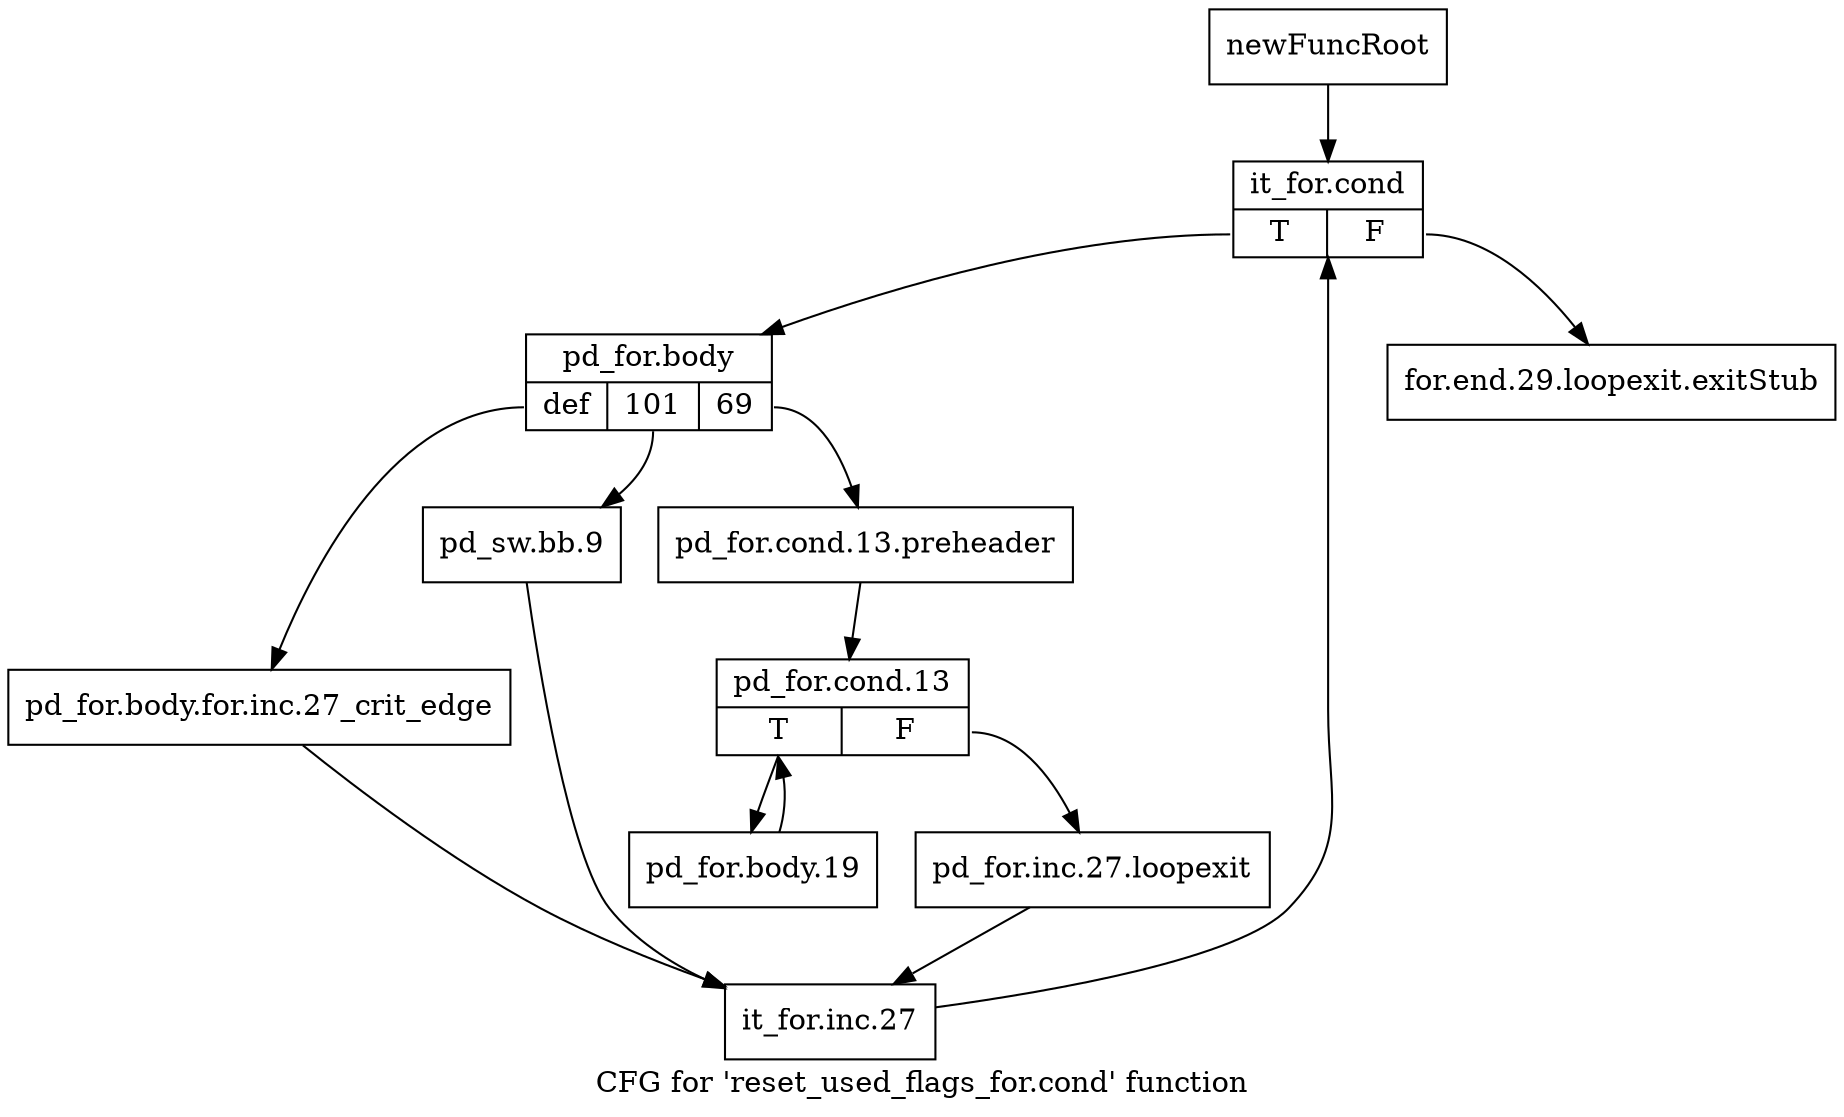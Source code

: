 digraph "CFG for 'reset_used_flags_for.cond' function" {
	label="CFG for 'reset_used_flags_for.cond' function";

	Node0xac383d0 [shape=record,label="{newFuncRoot}"];
	Node0xac383d0 -> Node0xac38470;
	Node0xac38420 [shape=record,label="{for.end.29.loopexit.exitStub}"];
	Node0xac38470 [shape=record,label="{it_for.cond|{<s0>T|<s1>F}}"];
	Node0xac38470:s0 -> Node0xac384c0;
	Node0xac38470:s1 -> Node0xac38420;
	Node0xac384c0 [shape=record,label="{pd_for.body|{<s0>def|<s1>101|<s2>69}}"];
	Node0xac384c0:s0 -> Node0xac386a0;
	Node0xac384c0:s1 -> Node0xac38650;
	Node0xac384c0:s2 -> Node0xac38510;
	Node0xac38510 [shape=record,label="{pd_for.cond.13.preheader}"];
	Node0xac38510 -> Node0xac38560;
	Node0xac38560 [shape=record,label="{pd_for.cond.13|{<s0>T|<s1>F}}"];
	Node0xac38560:s0 -> Node0xac38600;
	Node0xac38560:s1 -> Node0xac385b0;
	Node0xac385b0 [shape=record,label="{pd_for.inc.27.loopexit}"];
	Node0xac385b0 -> Node0xac386f0;
	Node0xac38600 [shape=record,label="{pd_for.body.19}"];
	Node0xac38600 -> Node0xac38560;
	Node0xac38650 [shape=record,label="{pd_sw.bb.9}"];
	Node0xac38650 -> Node0xac386f0;
	Node0xac386a0 [shape=record,label="{pd_for.body.for.inc.27_crit_edge}"];
	Node0xac386a0 -> Node0xac386f0;
	Node0xac386f0 [shape=record,label="{it_for.inc.27}"];
	Node0xac386f0 -> Node0xac38470;
}
